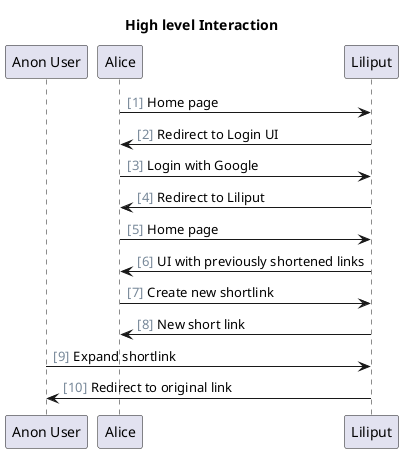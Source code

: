 @startuml
title "High level Interaction"
autonumber "<font color=LightSlateGrey>[0]"


Participant "Anon User"
Participant Alice

Alice -> Liliput: Home page
Liliput -> Alice : Redirect to Login UI
Alice -> Liliput: Login with Google
Liliput -> Alice: Redirect to Liliput
Alice ->  Liliput: Home page
Liliput -> Alice : UI with previously shortened links
Alice -> Liliput: Create new shortlink
Liliput -> Alice : New short link
"Anon User" -> Liliput : Expand shortlink 
Liliput -> "Anon User" : Redirect to original link

@enduml
